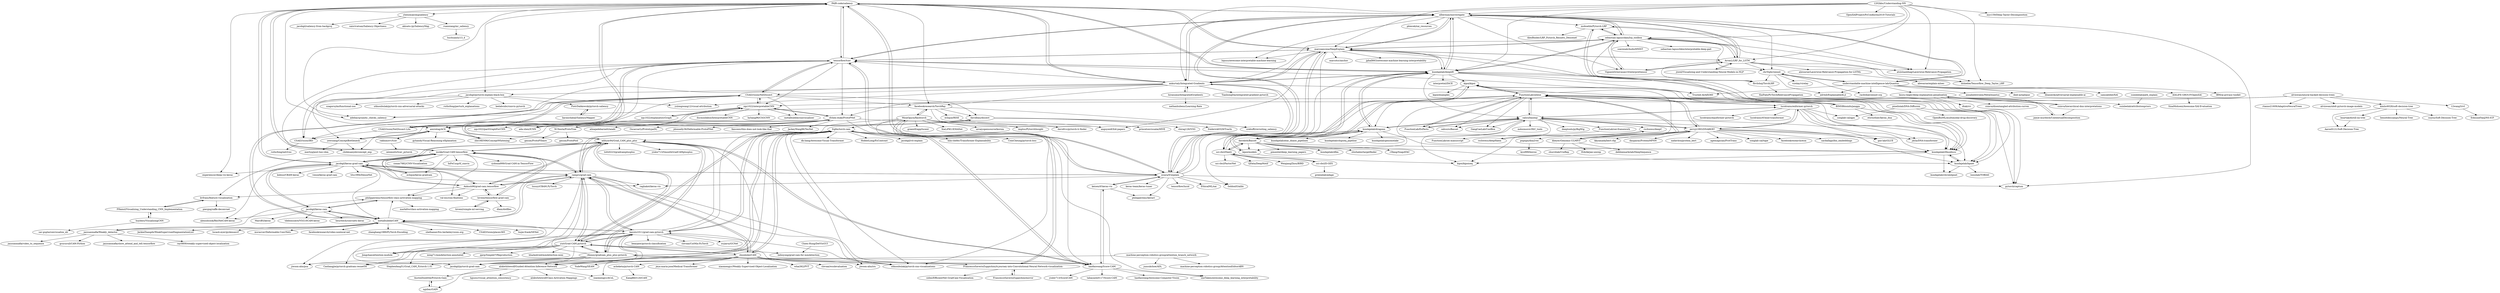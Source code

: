 digraph G {
"PAIR-code/saliency" -> "albermax/innvestigate"
"PAIR-code/saliency" -> "tensorflow/tcav"
"PAIR-code/saliency" -> "marcoancona/DeepExplain"
"PAIR-code/saliency" -> "experiencor/deep-viz-keras"
"PAIR-code/saliency" -> "adebayoj/sanity_checks_saliency"
"PAIR-code/saliency" -> "adityac94/Grad_CAM_plus_plus"
"PAIR-code/saliency" -> "ankurtaly/Integrated-Gradients"
"PAIR-code/saliency" -> "kundajelab/deeplift"
"PAIR-code/saliency" -> "insikk/Grad-CAM-tensorflow"
"PAIR-code/saliency" -> "jacobgil/keras-grad-cam"
"PAIR-code/saliency" -> "facebookresearch/TorchRay"
"PAIR-code/saliency" -> "jacobgil/pytorch-explain-black-box"
"PAIR-code/saliency" -> "amiratag/ACE"
"PAIR-code/saliency" -> "sicara/tf-explain"
"PAIR-code/saliency" -> "yhenon/pyimgsaliency"
"frgfm/torch-cam" -> "jacobgil/pytorch-grad-cam" ["e"=1]
"frgfm/torch-cam" -> "haofanwang/Score-CAM"
"frgfm/torch-cam" -> "yizt/Grad-CAM.pytorch"
"frgfm/torch-cam" -> "zhoubolei/CAM"
"frgfm/torch-cam" -> "utkuozbulak/pytorch-cnn-visualizations" ["e"=1]
"frgfm/torch-cam" -> "ramprs/grad-cam"
"frgfm/torch-cam" -> "kazuto1011/grad-cam-pytorch"
"frgfm/torch-cam" -> "1Konny/gradcam_plus_plus-pytorch"
"frgfm/torch-cam" -> "jiwoon-ahn/irn" ["e"=1]
"frgfm/torch-cam" -> "hila-chefer/Transformer-Explainability" ["e"=1]
"frgfm/torch-cam" -> "CoinCheung/pytorch-loss" ["e"=1]
"frgfm/torch-cam" -> "dk-liang/Awesome-Visual-Transformer" ["e"=1]
"frgfm/torch-cam" -> "adityac94/Grad_CAM_plus_plus"
"frgfm/torch-cam" -> "HobbitLong/PyContrast" ["e"=1]
"frgfm/torch-cam" -> "jacobgil/vit-explain" ["e"=1]
"12wang3/rrl" -> "EdmundYanJ/NS-ICF"
"cfchen-duke/ProtoPNet" -> "M-Nauta/ProtoTree"
"cfchen-duke/ProtoPNet" -> "jdonnelly36/Deformable-ProtoPNet"
"cfchen-duke/ProtoPNet" -> "zqs1022/interpretableCNN"
"cfchen-duke/ProtoPNet" -> "ada-shen/ICNN"
"cfchen-duke/ProtoPNet" -> "fanconic/this-does-not-look-like-that"
"cfchen-duke/ProtoPNet" -> "JackeyWang96/TesNet"
"cfchen-duke/ProtoPNet" -> "amiratag/ACE"
"cfchen-duke/ProtoPNet" -> "zhiCHEN96/ConceptWhitening"
"cfchen-duke/ProtoPNet" -> "anguyen8/XAI-papers" ["e"=1]
"cfchen-duke/ProtoPNet" -> "yewsiang/ConceptBottleneck"
"cfchen-duke/ProtoPNet" -> "alinajadebarnett/iaiabl"
"cfchen-duke/ProtoPNet" -> "OscarcarLi/PrototypeDL"
"cfchen-duke/ProtoPNet" -> "oneTaken/awesome_deep_learning_interpretability" ["e"=1]
"metalbubble/CAM" -> "jazzsaxmafia/Weakly_detector"
"metalbubble/CAM" -> "ramprs/grad-cam"
"metalbubble/CAM" -> "jacobgil/keras-cam"
"metalbubble/CAM" -> "CSAILVision/NetDissect"
"metalbubble/CAM" -> "JackieZhangdx/WeakSupervisedSegmentationList" ["e"=1]
"metalbubble/CAM" -> "kazuto1011/grad-cam-pytorch"
"metalbubble/CAM" -> "lucasb-eyer/pydensecrf" ["e"=1]
"metalbubble/CAM" -> "msracver/Deformable-ConvNets" ["e"=1]
"metalbubble/CAM" -> "facebookresearch/video-nonlocal-net" ["e"=1]
"metalbubble/CAM" -> "zhanghang1989/PyTorch-Encoding" ["e"=1]
"metalbubble/CAM" -> "shelhamer/fcn.berkeleyvision.org" ["e"=1]
"metalbubble/CAM" -> "CSAILVision/places365" ["e"=1]
"metalbubble/CAM" -> "philipperemy/tensorflow-class-activation-mapping"
"metalbubble/CAM" -> "hujie-frank/SENet" ["e"=1]
"metalbubble/CAM" -> "jiwoon-ahn/psa" ["e"=1]
"lucidrains/enformer-pytorch" -> "calico/basenji"
"lucidrains/enformer-pytorch" -> "lucidrains/tf-bind-transformer"
"lucidrains/enformer-pytorch" -> "kundajelab/bpnet"
"lucidrains/enformer-pytorch" -> "kundajelab/tfmodisco"
"lucidrains/enformer-pytorch" -> "jerryji1993/DNABERT"
"lucidrains/enformer-pytorch" -> "songlab-cal/gpn"
"lucidrains/enformer-pytorch" -> "FunctionLab/selene"
"lucidrains/enformer-pytorch" -> "gao-lab/GLUE" ["e"=1]
"lucidrains/enformer-pytorch" -> "jdcla/DNA-transformer"
"lucidrains/enformer-pytorch" -> "lucidrains/equiformer-pytorch" ["e"=1]
"ada-shen/ICNN" -> "zqs1022/interpretableCNN"
"jacobgil/pytorch-explain-black-box" -> "ruthcfong/perturb_explanations"
"jacobgil/pytorch-explain-black-box" -> "PiotrDabkowski/pytorch-saliency"
"jacobgil/pytorch-explain-black-box" -> "leelabcnbc/cnnvis-pytorch"
"jacobgil/pytorch-explain-black-box" -> "yulongwang12/visual-attribution"
"jacobgil/pytorch-explain-black-box" -> "szagoruyko/functional-zoo" ["e"=1]
"jacobgil/pytorch-explain-black-box" -> "utkuozbulak/pytorch-cnn-adversarial-attacks" ["e"=1]
"jacobgil/pytorch-explain-black-box" -> "CSAILVision/IBD"
"albermax/innvestigate" -> "sebastian-lapuschkin/lrp_toolbox"
"albermax/innvestigate" -> "marcoancona/DeepExplain"
"albermax/innvestigate" -> "sicara/tf-explain"
"albermax/innvestigate" -> "ArrasL/LRP_for_LSTM"
"albermax/innvestigate" -> "kundajelab/deeplift"
"albermax/innvestigate" -> "pytorch/captum" ["e"=1]
"albermax/innvestigate" -> "understandable-machine-intelligence-lab/Quantus"
"albermax/innvestigate" -> "PAIR-code/saliency"
"albermax/innvestigate" -> "VigneshSrinivasan10/interprettensor"
"albermax/innvestigate" -> "pbiecek/xai_resources" ["e"=1]
"albermax/innvestigate" -> "chr5tphr/zennit"
"albermax/innvestigate" -> "ankurtaly/Integrated-Gradients"
"albermax/innvestigate" -> "lopusz/awesome-interpretable-machine-learning" ["e"=1]
"albermax/innvestigate" -> "moboehle/Pytorch-LRP"
"albermax/innvestigate" -> "tensorflow/tcav"
"jerryji1993/DNABERT" -> "calico/basenji"
"jerryji1993/DNABERT" -> "lucidrains/enformer-pytorch"
"jerryji1993/DNABERT" -> "nadavbra/protein_bert" ["e"=1]
"jerryji1993/DNABERT" -> "FunctionLab/selene"
"jerryji1993/DNABERT" -> "jdcla/DNA-transformer"
"jerryji1993/DNABERT" -> "agemagician/ProtTrans" ["e"=1]
"jerryji1993/DNABERT" -> "songlab-cal/tape" ["e"=1]
"jerryji1993/DNABERT" -> "pnpnpn/dna2vec"
"jerryji1993/DNABERT" -> "kheyer/Genomic-ULMFiT"
"jerryji1993/DNABERT" -> "gao-lab/GLUE" ["e"=1]
"jerryji1993/DNABERT" -> "facebookresearch/esm" ["e"=1]
"jerryji1993/DNABERT" -> "sacdallago/bio_embeddings" ["e"=1]
"jerryji1993/DNABERT" -> "kundajelab/tfmodisco"
"jerryji1993/DNABERT" -> "kkyamada/bert-rbp"
"jerryji1993/DNABERT" -> "dauparas/ProteinMPNN" ["e"=1]
"ramprs/grad-cam" -> "jacobgil/keras-grad-cam"
"ramprs/grad-cam" -> "jacobgil/pytorch-grad-cam" ["e"=1]
"ramprs/grad-cam" -> "metalbubble/CAM"
"ramprs/grad-cam" -> "kazuto1011/grad-cam-pytorch"
"ramprs/grad-cam" -> "yizt/Grad-CAM.pytorch"
"ramprs/grad-cam" -> "adityac94/Grad_CAM_plus_plus"
"ramprs/grad-cam" -> "insikk/Grad-CAM-tensorflow"
"ramprs/grad-cam" -> "Ankush96/grad-cam.tensorflow"
"ramprs/grad-cam" -> "frgfm/torch-cam"
"ramprs/grad-cam" -> "utkuozbulak/pytorch-cnn-visualizations" ["e"=1]
"ramprs/grad-cam" -> "Jongchan/attention-module" ["e"=1]
"ramprs/grad-cam" -> "zhoubolei/CAM"
"ramprs/grad-cam" -> "luuuyi/CBAM.PyTorch" ["e"=1]
"ramprs/grad-cam" -> "haofanwang/Score-CAM"
"ramprs/grad-cam" -> "raghakot/keras-vis" ["e"=1]
"yizt/Grad-CAM.pytorch" -> "kazuto1011/grad-cam-pytorch"
"yizt/Grad-CAM.pytorch" -> "frgfm/torch-cam"
"yizt/Grad-CAM.pytorch" -> "jacobgil/pytorch-grad-cam" ["e"=1]
"yizt/Grad-CAM.pytorch" -> "ramprs/grad-cam"
"yizt/Grad-CAM.pytorch" -> "Stephenfang51/Grad_CAM_Pytorch-1.01"
"yizt/Grad-CAM.pytorch" -> "adityac94/Grad_CAM_plus_plus"
"yizt/Grad-CAM.pytorch" -> "Caoliangjie/pytorch-gradcam-resnet50"
"yizt/Grad-CAM.pytorch" -> "1Konny/gradcam_plus_plus-pytorch"
"yizt/Grad-CAM.pytorch" -> "zhoubolei/CAM"
"yizt/Grad-CAM.pytorch" -> "ming71/mmdetection-annotated" ["e"=1]
"yizt/Grad-CAM.pytorch" -> "pprp/SimpleCVReproduction" ["e"=1]
"yizt/Grad-CAM.pytorch" -> "hhaAndroid/mmdetection-mini" ["e"=1]
"yizt/Grad-CAM.pytorch" -> "haofanwang/Score-CAM"
"yizt/Grad-CAM.pytorch" -> "Jongchan/attention-module" ["e"=1]
"yizt/Grad-CAM.pytorch" -> "heboyong/grad-cam-for-mmdetection"
"huybery/VisualizingCNN" -> "FHainzl/Visualizing_Understanding_CNN_Implementation"
"huybery/VisualizingCNN" -> "sar-gupta/convisualize_nb"
"zhoubolei/CAM" -> "frgfm/torch-cam"
"zhoubolei/CAM" -> "YudeWang/SEAM" ["e"=1]
"zhoubolei/CAM" -> "ramprs/grad-cam"
"zhoubolei/CAM" -> "jacobgil/pytorch-grad-cam" ["e"=1]
"zhoubolei/CAM" -> "jiwoon-ahn/irn" ["e"=1]
"zhoubolei/CAM" -> "clovaai/wsolevaluation" ["e"=1]
"zhoubolei/CAM" -> "yizt/Grad-CAM.pytorch"
"zhoubolei/CAM" -> "jiwoon-ahn/psa" ["e"=1]
"zhoubolei/CAM" -> "kazuto1011/grad-cam-pytorch"
"zhoubolei/CAM" -> "xiaomengyc/ACoL" ["e"=1]
"zhoubolei/CAM" -> "acheketa/pytorch-CAM"
"zhoubolei/CAM" -> "jeya-maria-jose/Medical-Transformer" ["e"=1]
"zhoubolei/CAM" -> "xiaomengyc/Weakly-Supervised-Object-Localization" ["e"=1]
"zhoubolei/CAM" -> "whai362/PVT" ["e"=1]
"zhoubolei/CAM" -> "utkuozbulak/pytorch-cnn-visualizations" ["e"=1]
"csinva/hierarchical-dnn-interpretations" -> "laura-rieger/deep-explanation-penalization"
"csinva/hierarchical-dnn-interpretations" -> "jamie-murdoch/ContextualDecomposition"
"jamie-murdoch/ContextualDecomposition" -> "laura-rieger/deep-explanation-penalization"
"laura-rieger/deep-explanation-penalization" -> "csinva/hierarchical-dnn-interpretations"
"laura-rieger/deep-explanation-penalization" -> "jamie-murdoch/ContextualDecomposition"
"laura-rieger/deep-explanation-penalization" -> "dtak/rrr"
"laura-rieger/deep-explanation-penalization" -> "csinva/disentangled-attribution-curves"
"laura-rieger/deep-explanation-penalization" -> "suinleelab/attributionpriors"
"sicara/tf-explain" -> "albermax/innvestigate"
"sicara/tf-explain" -> "marcoancona/DeepExplain"
"sicara/tf-explain" -> "keisen/tf-keras-vis"
"sicara/tf-explain" -> "keras-team/keras-tuner" ["e"=1]
"sicara/tf-explain" -> "tensorflow/tcav"
"sicara/tf-explain" -> "SeldonIO/alibi" ["e"=1]
"sicara/tf-explain" -> "raghakot/keras-vis" ["e"=1]
"sicara/tf-explain" -> "jacobgil/keras-grad-cam"
"sicara/tf-explain" -> "philipperemy/keract" ["e"=1]
"sicara/tf-explain" -> "tensorflow/lucid" ["e"=1]
"sicara/tf-explain" -> "PAIR-code/saliency"
"sicara/tf-explain" -> "pytorch/captum" ["e"=1]
"sicara/tf-explain" -> "EthicalML/xai" ["e"=1]
"sicara/tf-explain" -> "kundajelab/deeplift"
"sicara/tf-explain" -> "ankurtaly/Integrated-Gradients"
"karanchahal/SaliencyMapper" -> "PiotrDabkowski/pytorch-saliency"
"jacobgil/keras-cam" -> "jacobgil/keras-grad-cam"
"jacobgil/keras-cam" -> "tdeboissiere/VGG16CAM-keras" ["e"=1]
"jacobgil/keras-cam" -> "philipperemy/tensorflow-class-activation-mapping"
"jacobgil/keras-cam" -> "metalbubble/CAM"
"jacobgil/keras-cam" -> "heuritech/convnets-keras" ["e"=1]
"jacobgil/keras-cam" -> "alexisbcook/ResNetCAM-keras" ["e"=1]
"jacobgil/keras-cam" -> "MarcBS/keras" ["e"=1]
"insikk/Grad-CAM-tensorflow" -> "Ankush96/grad-cam.tensorflow"
"insikk/Grad-CAM-tensorflow" -> "jacobgil/keras-grad-cam"
"insikk/Grad-CAM-tensorflow" -> "val-iisc/cnn-fixations"
"insikk/Grad-CAM-tensorflow" -> "hiveml/tensorflow-grad-cam"
"insikk/Grad-CAM-tensorflow" -> "adityac94/Grad_CAM_plus_plus"
"insikk/Grad-CAM-tensorflow" -> "philipperemy/tensorflow-class-activation-mapping"
"insikk/Grad-CAM-tensorflow" -> "cydonia999/Grad-CAM-in-TensorFlow"
"insikk/Grad-CAM-tensorflow" -> "ramprs/grad-cam"
"insikk/Grad-CAM-tensorflow" -> "eclique/keras-gradcam"
"insikk/Grad-CAM-tensorflow" -> "conan7882/CNN-Visualization" ["e"=1]
"insikk/Grad-CAM-tensorflow" -> "kvfrans/feature-visualization"
"insikk/Grad-CAM-tensorflow" -> "InFoCusp/tf_cnnvis" ["e"=1]
"insikk/Grad-CAM-tensorflow" -> "PAIR-code/saliency"
"rakhimovv/tcav" -> "mlomnitz/tcav_pytorch"
"philipperemy/tensorflow-class-activation-mapping" -> "markdtw/class-activation-mapping"
"philipperemy/tensorflow-class-activation-mapping" -> "jacobgil/keras-cam"
"facebookresearch/TorchRay" -> "srebuffi/revisiting_saliency" ["e"=1]
"facebookresearch/TorchRay" -> "anguyen8/XAI-papers" ["e"=1]
"facebookresearch/TorchRay" -> "eclique/RISE"
"facebookresearch/TorchRay" -> "MisaOgura/flashtorch"
"facebookresearch/TorchRay" -> "adebayoj/sanity_checks_saliency"
"facebookresearch/TorchRay" -> "davidbau/dissect"
"PiotrDabkowski/pytorch-saliency" -> "karanchahal/SaliencyMapper"
"jazzsaxmafia/Weakly_detector" -> "metalbubble/CAM"
"jazzsaxmafia/Weakly_detector" -> "philipperemy/tensorflow-class-activation-mapping"
"jazzsaxmafia/Weakly_detector" -> "ray0809/weakly-supervised-object-localization"
"jazzsaxmafia/Weakly_detector" -> "jazzsaxmafia/video_to_sequence" ["e"=1]
"jazzsaxmafia/Weakly_detector" -> "gcucurull/CAM-Python"
"jazzsaxmafia/Weakly_detector" -> "jazzsaxmafia/show_attend_and_tell.tensorflow" ["e"=1]
"acheketa/pytorch-CAM" -> "KangBK0120/CAM"
"Ankush96/grad-cam.tensorflow" -> "insikk/Grad-CAM-tensorflow"
"Ankush96/grad-cam.tensorflow" -> "jacobgil/keras-grad-cam"
"Ankush96/grad-cam.tensorflow" -> "hiveml/tensorflow-grad-cam"
"Ankush96/grad-cam.tensorflow" -> "adityac94/Grad_CAM_plus_plus"
"Ankush96/grad-cam.tensorflow" -> "ramprs/grad-cam"
"Ankush96/grad-cam.tensorflow" -> "val-iisc/cnn-fixations"
"Ankush96/grad-cam.tensorflow" -> "philipperemy/tensorflow-class-activation-mapping"
"Ankush96/grad-cam.tensorflow" -> "kvfrans/feature-visualization"
"kundajelab/deeplift" -> "marcoancona/DeepExplain"
"kundajelab/deeplift" -> "ankurtaly/Integrated-Gradients"
"kundajelab/deeplift" -> "kundajelab/dragonn"
"kundajelab/deeplift" -> "kundajelab/tfmodisco"
"kundajelab/deeplift" -> "davek44/Basset"
"kundajelab/deeplift" -> "albermax/innvestigate"
"kundajelab/deeplift" -> "calico/basenji"
"kundajelab/deeplift" -> "pytorch/captum" ["e"=1]
"kundajelab/deeplift" -> "Trusted-AI/AIX360" ["e"=1]
"kundajelab/deeplift" -> "tensorflow/tcav"
"kundajelab/deeplift" -> "sebastian-lapuschkin/lrp_toolbox"
"kundajelab/deeplift" -> "kundajelab/bpnet"
"kundajelab/deeplift" -> "PAIR-code/saliency"
"kundajelab/deeplift" -> "kipoi/kipoi"
"kundajelab/deeplift" -> "interpretml/DiCE" ["e"=1]
"marcoancona/DeepExplain" -> "kundajelab/deeplift"
"marcoancona/DeepExplain" -> "albermax/innvestigate"
"marcoancona/DeepExplain" -> "sebastian-lapuschkin/lrp_toolbox"
"marcoancona/DeepExplain" -> "ankurtaly/Integrated-Gradients"
"marcoancona/DeepExplain" -> "lopusz/awesome-interpretable-machine-learning" ["e"=1]
"marcoancona/DeepExplain" -> "sicara/tf-explain"
"marcoancona/DeepExplain" -> "pytorch/captum" ["e"=1]
"marcoancona/DeepExplain" -> "anguyen8/XAI-papers" ["e"=1]
"marcoancona/DeepExplain" -> "ArrasL/LRP_for_LSTM"
"marcoancona/DeepExplain" -> "PAIR-code/saliency"
"marcoancona/DeepExplain" -> "SeldonIO/alibi" ["e"=1]
"marcoancona/DeepExplain" -> "marcotcr/anchor" ["e"=1]
"marcoancona/DeepExplain" -> "tensorflow/tcav"
"marcoancona/DeepExplain" -> "kundajelab/tfmodisco"
"marcoancona/DeepExplain" -> "jphall663/awesome-machine-learning-interpretability" ["e"=1]
"MisaOgura/flashtorch" -> "facebookresearch/TorchRay"
"MisaOgura/flashtorch" -> "greentfrapp/lucent" ["e"=1]
"MisaOgura/flashtorch" -> "FrancescoSaverioZuppichini/A-journey-into-Convolutional-Neural-Network-visualization-"
"MisaOgura/flashtorch" -> "utkuozbulak/pytorch-cnn-visualizations" ["e"=1]
"MisaOgura/flashtorch" -> "XiaLiPKU/EMANet" ["e"=1]
"MisaOgura/flashtorch" -> "frgfm/torch-cam"
"MisaOgura/flashtorch" -> "arraiyopensource/kornia" ["e"=1]
"MisaOgura/flashtorch" -> "haofanwang/Score-CAM"
"MisaOgura/flashtorch" -> "kazuto1011/grad-cam-pytorch"
"MisaOgura/flashtorch" -> "implus/PytorchInsight" ["e"=1]
"MisaOgura/flashtorch" -> "davidtvs/pytorch-lr-finder" ["e"=1]
"1202kbs/Understanding-NN" -> "marcoancona/DeepExplain"
"1202kbs/Understanding-NN" -> "myc159/Deep-Taylor-Decomposition"
"1202kbs/Understanding-NN" -> "sebastian-lapuschkin/lrp_toolbox"
"1202kbs/Understanding-NN" -> "albermax/innvestigate"
"1202kbs/Understanding-NN" -> "atulshanbhag/Layerwise-Relevance-Propagation"
"1202kbs/Understanding-NN" -> "OpenXAIProject/PyConKorea2019-Tutorials"
"1202kbs/Understanding-NN" -> "dshieble/Tensorflow_Deep_Taylor_LRP"
"1202kbs/Understanding-NN" -> "kundajelab/deeplift"
"1202kbs/Understanding-NN" -> "ArrasL/LRP_for_LSTM"
"1202kbs/Understanding-NN" -> "ankurtaly/Integrated-Gradients"
"1Konny/gradcam_plus_plus-pytorch" -> "adityac94/Grad_CAM_plus_plus"
"1Konny/gradcam_plus_plus-pytorch" -> "frgfm/torch-cam"
"1Konny/gradcam_plus_plus-pytorch" -> "yizt/Grad-CAM.pytorch"
"1Konny/gradcam_plus_plus-pytorch" -> "kazuto1011/grad-cam-pytorch"
"1Konny/gradcam_plus_plus-pytorch" -> "haofanwang/Score-CAM"
"1Konny/gradcam_plus_plus-pytorch" -> "Stephenfang51/Grad_CAM_Pytorch-1.01"
"1Konny/gradcam_plus_plus-pytorch" -> "ramprs/grad-cam"
"1Konny/gradcam_plus_plus-pytorch" -> "alokwhitewolf/Guided-Attention-Inference-Network"
"1Konny/gradcam_plus_plus-pytorch" -> "Caoliangjie/pytorch-gradcam-resnet50"
"1Konny/gradcam_plus_plus-pytorch" -> "FrancescoSaverioZuppichini/A-journey-into-Convolutional-Neural-Network-visualization-"
"1Konny/gradcam_plus_plus-pytorch" -> "jacobgil/pytorch-grad-cam" ["e"=1]
"FrancescoSaverioZuppichini/A-journey-into-Convolutional-Neural-Network-visualization-" -> "sidml/EfficientNet-GradCam-Visualization"
"FrancescoSaverioZuppichini/A-journey-into-Convolutional-Neural-Network-visualization-" -> "FrancescoSaverioZuppichini/mirror"
"FrancescoSaverioZuppichini/A-journey-into-Convolutional-Neural-Network-visualization-" -> "MisaOgura/flashtorch"
"atulshanbhag/Layerwise-Relevance-Propagation" -> "dshieble/Tensorflow_Deep_Taylor_LRP"
"kazuto1011/grad-cam-pytorch" -> "ramprs/grad-cam"
"kazuto1011/grad-cam-pytorch" -> "yizt/Grad-CAM.pytorch"
"kazuto1011/grad-cam-pytorch" -> "jacobgil/pytorch-grad-cam" ["e"=1]
"kazuto1011/grad-cam-pytorch" -> "utkuozbulak/pytorch-cnn-visualizations" ["e"=1]
"kazuto1011/grad-cam-pytorch" -> "metalbubble/CAM"
"kazuto1011/grad-cam-pytorch" -> "alokwhitewolf/Guided-Attention-Inference-Network"
"kazuto1011/grad-cam-pytorch" -> "frgfm/torch-cam"
"kazuto1011/grad-cam-pytorch" -> "Caoliangjie/pytorch-gradcam-resnet50"
"kazuto1011/grad-cam-pytorch" -> "1Konny/gradcam_plus_plus-pytorch"
"kazuto1011/grad-cam-pytorch" -> "bearpaw/pytorch-classification" ["e"=1]
"kazuto1011/grad-cam-pytorch" -> "clovaai/CutMix-PyTorch" ["e"=1]
"kazuto1011/grad-cam-pytorch" -> "jiwoon-ahn/psa" ["e"=1]
"kazuto1011/grad-cam-pytorch" -> "xvjiarui/GCNet" ["e"=1]
"kazuto1011/grad-cam-pytorch" -> "adityac94/Grad_CAM_plus_plus"
"kazuto1011/grad-cam-pytorch" -> "Jongchan/attention-module" ["e"=1]
"ankurtaly/Integrated-Gradients" -> "TianhongDai/integrated-gradient-pytorch" ["e"=1]
"ankurtaly/Integrated-Gradients" -> "kundajelab/deeplift"
"ankurtaly/Integrated-Gradients" -> "marcoancona/DeepExplain"
"ankurtaly/Integrated-Gradients" -> "hiranumn/IntegratedGradients"
"ankurtaly/Integrated-Gradients" -> "PAIR-code/saliency"
"ankurtaly/Integrated-Gradients" -> "pytorch/captum" ["e"=1]
"ankurtaly/Integrated-Gradients" -> "albermax/innvestigate"
"ankurtaly/Integrated-Gradients" -> "tensorflow/tcav"
"ankurtaly/Integrated-Gradients" -> "adebayoj/sanity_checks_saliency"
"ankurtaly/Integrated-Gradients" -> "jacobgil/pytorch-explain-black-box"
"ankurtaly/Integrated-Gradients" -> "yulongwang12/visual-attribution"
"ankurtaly/Integrated-Gradients" -> "sicara/tf-explain"
"ankurtaly/Integrated-Gradients" -> "sebastian-lapuschkin/lrp_toolbox"
"ankurtaly/Integrated-Gradients" -> "CSAILVision/NetDissect"
"ankurtaly/Integrated-Gradients" -> "facebookresearch/TorchRay"
"alvinwan/neural-backed-decision-trees" -> "rtanno21609/AdaptiveNeuralTrees"
"alvinwan/neural-backed-decision-trees" -> "kimhc6028/soft-decision-tree"
"alvinwan/neural-backed-decision-trees" -> "alvinwan/nbdt-pytorch-image-models"
"alvinwan/neural-backed-decision-trees" -> "12wang3/rrl"
"alvinwan/neural-backed-decision-trees" -> "cfchen-duke/ProtoPNet"
"alvinwan/neural-backed-decision-trees" -> "zqs1022/interpretableCNN"
"davidbau/dissect" -> "frederick0329/TracIn" ["e"=1]
"davidbau/dissect" -> "srebuffi/revisiting_saliency" ["e"=1]
"davidbau/dissect" -> "CSAILVision/NetDissect-Lite"
"davidbau/dissect" -> "chirag126/VOG" ["e"=1]
"davidbau/dissect" -> "amiratag/ACE"
"adityac94/Grad_CAM_plus_plus" -> "insikk/Grad-CAM-tensorflow"
"adityac94/Grad_CAM_plus_plus" -> "totti0223/gradcamplusplus"
"adityac94/Grad_CAM_plus_plus" -> "1Konny/gradcam_plus_plus-pytorch"
"adityac94/Grad_CAM_plus_plus" -> "haofanwang/Score-CAM"
"adityac94/Grad_CAM_plus_plus" -> "Ankush96/grad-cam.tensorflow"
"adityac94/Grad_CAM_plus_plus" -> "ramprs/grad-cam"
"adityac94/Grad_CAM_plus_plus" -> "jacobgil/keras-grad-cam"
"adityac94/Grad_CAM_plus_plus" -> "yiskw713/SmoothGradCAMplusplus"
"adityac94/Grad_CAM_plus_plus" -> "PAIR-code/saliency"
"adityac94/Grad_CAM_plus_plus" -> "alokwhitewolf/Guided-Attention-Inference-Network"
"adityac94/Grad_CAM_plus_plus" -> "yizt/Grad-CAM.pytorch"
"alokwhitewolf/Guided-Attention-Inference-Network" -> "AustinDoolittle/Pytorch-Gain"
"alokwhitewolf/Guided-Attention-Inference-Network" -> "ngxbac/GAIN"
"alokwhitewolf/Guided-Attention-Inference-Network" -> "hguosc/visual_attention_consistency" ["e"=1]
"alokwhitewolf/Guided-Attention-Inference-Network" -> "xiaomengyc/ACoL" ["e"=1]
"alokwhitewolf/Guided-Attention-Inference-Network" -> "alokwhitewolf/Class-Activation-Mappings"
"jacobgil/keras-grad-cam" -> "jacobgil/keras-cam"
"jacobgil/keras-grad-cam" -> "insikk/Grad-CAM-tensorflow"
"jacobgil/keras-grad-cam" -> "ramprs/grad-cam"
"jacobgil/keras-grad-cam" -> "Ankush96/grad-cam.tensorflow"
"jacobgil/keras-grad-cam" -> "eclique/keras-gradcam"
"jacobgil/keras-grad-cam" -> "raghakot/keras-vis" ["e"=1]
"jacobgil/keras-grad-cam" -> "adityac94/Grad_CAM_plus_plus"
"jacobgil/keras-grad-cam" -> "kobiso/CBAM-keras" ["e"=1]
"jacobgil/keras-grad-cam" -> "vense/keras-grad-cam"
"jacobgil/keras-grad-cam" -> "metalbubble/CAM"
"jacobgil/keras-grad-cam" -> "experiencor/deep-viz-keras"
"jacobgil/keras-grad-cam" -> "sicara/tf-explain"
"jacobgil/keras-grad-cam" -> "titu1994/DenseNet" ["e"=1]
"jacobgil/keras-grad-cam" -> "PAIR-code/saliency"
"jacobgil/keras-grad-cam" -> "alexisbcook/ResNetCAM-keras" ["e"=1]
"hiveml/tensorflow-grad-cam" -> "hiveml/simple-ml-serving"
"hiveml/tensorflow-grad-cam" -> "insikk/Grad-CAM-tensorflow"
"hiveml/tensorflow-grad-cam" -> "Ankush96/grad-cam.tensorflow"
"hiveml/tensorflow-grad-cam" -> "dlam/dotfiles"
"FrancescoSaverioZuppichini/mirror" -> "FrancescoSaverioZuppichini/A-journey-into-Convolutional-Neural-Network-visualization-"
"calico/basenji" -> "davek44/Basset"
"calico/basenji" -> "FunctionLab/selene"
"calico/basenji" -> "FunctionLab/ExPecto"
"calico/basenji" -> "FunctionLab/sei-framework"
"calico/basenji" -> "rschwess/deepC"
"calico/basenji" -> "kundajelab/dragonn"
"calico/basenji" -> "lucidrains/enformer-pytorch"
"calico/basenji" -> "kipoi/kipoiseq"
"calico/basenji" -> "calico/scBasset"
"calico/basenji" -> "kundajelab/bpnet"
"calico/basenji" -> "kundajelab/tfmodisco"
"calico/basenji" -> "deeptools/pyBigWig" ["e"=1]
"calico/basenji" -> "jerryji1993/DNABERT"
"calico/basenji" -> "GangCaoLab/CoolBox" ["e"=1]
"calico/basenji" -> "mdozmorov/HiC_tools" ["e"=1]
"kipoi/kipoi" -> "kipoi/models"
"kipoi/kipoi" -> "FunctionLab/selene"
"kipoi/kipoi" -> "kundajelab/tfmodisco"
"kipoi/kipoi" -> "kipoi/kipoiseq"
"kipoi/kipoi" -> "kipoi/examples"
"kundajelab/tfmodisco" -> "kundajelab/bpnet"
"kundajelab/tfmodisco" -> "kipoi/kipoiseq"
"kundajelab/tfmodisco" -> "kundajelab/chrombpnet"
"zqs1022/interpretableCNN" -> "ada-shen/ICNN"
"zqs1022/interpretableCNN" -> "zqs1022/explanatoryGraph"
"zqs1022/interpretableCNN" -> "ducminhkhoi/InterpretableCNN"
"zqs1022/interpretableCNN" -> "cfchen-duke/ProtoPNet"
"zqs1022/interpretableCNN" -> "CSAILVision/NetDissect"
"zqs1022/interpretableCNN" -> "metalbubble/cnnvisualizer"
"zqs1022/interpretableCNN" -> "hyliang96/CSGCNN"
"ArrasL/LRP_for_LSTM" -> "sebastian-lapuschkin/lrp_toolbox"
"ArrasL/LRP_for_LSTM" -> "alewarne/Layerwise-Relevance-Propagation-for-LSTMs"
"ArrasL/LRP_for_LSTM" -> "VigneshSrinivasan10/interprettensor"
"ArrasL/LRP_for_LSTM" -> "jiweil/Visualizing-and-Understanding-Neural-Models-in-NLP"
"ArrasL/LRP_for_LSTM" -> "albermax/innvestigate"
"ArrasL/LRP_for_LSTM" -> "moboehle/Pytorch-LRP"
"ArrasL/LRP_for_LSTM" -> "fhvilshoj/TorchLRP"
"ArrasL/LRP_for_LSTM" -> "dshieble/Tensorflow_Deep_Taylor_LRP"
"ArrasL/LRP_for_LSTM" -> "marcoancona/DeepExplain"
"ArrasL/LRP_for_LSTM" -> "chr5tphr/zennit"
"ArrasL/LRP_for_LSTM" -> "atulshanbhag/Layerwise-Relevance-Propagation"
"alewarne/Layerwise-Relevance-Propagation-for-LSTMs" -> "alewarne/explain-mlsec"
"sebastian-lapuschkin/lrp_toolbox" -> "VigneshSrinivasan10/interprettensor"
"sebastian-lapuschkin/lrp_toolbox" -> "ArrasL/LRP_for_LSTM"
"sebastian-lapuschkin/lrp_toolbox" -> "albermax/innvestigate"
"sebastian-lapuschkin/lrp_toolbox" -> "moboehle/Pytorch-LRP"
"sebastian-lapuschkin/lrp_toolbox" -> "dshieble/Tensorflow_Deep_Taylor_LRP"
"sebastian-lapuschkin/lrp_toolbox" -> "marcoancona/DeepExplain"
"sebastian-lapuschkin/lrp_toolbox" -> "fhvilshoj/TorchLRP"
"sebastian-lapuschkin/lrp_toolbox" -> "atulshanbhag/Layerwise-Relevance-Propagation"
"sebastian-lapuschkin/lrp_toolbox" -> "chr5tphr/zennit"
"sebastian-lapuschkin/lrp_toolbox" -> "kundajelab/deeplift"
"sebastian-lapuschkin/lrp_toolbox" -> "soerenab/AudioMNIST" ["e"=1]
"sebastian-lapuschkin/lrp_toolbox" -> "sebastian-lapuschkin/interpretable-deep-gait"
"haofanwang/Score-CAM" -> "frgfm/torch-cam"
"haofanwang/Score-CAM" -> "yiskw713/ScoreCAM"
"haofanwang/Score-CAM" -> "adityac94/Grad_CAM_plus_plus"
"haofanwang/Score-CAM" -> "tabayashi0117/Score-CAM"
"haofanwang/Score-CAM" -> "keisen/tf-keras-vis"
"haofanwang/Score-CAM" -> "haofanwang/Awesome-Computer-Vision"
"haofanwang/Score-CAM" -> "oneTaken/awesome_deep_learning_interpretability" ["e"=1]
"CSAILVision/NetDissect" -> "CSAILVision/NetDissect-Lite"
"CSAILVision/NetDissect" -> "zqs1022/interpretableCNN"
"CSAILVision/NetDissect" -> "CSAILVision/IBD"
"CSAILVision/NetDissect" -> "metalbubble/cnnvisualizer"
"CSAILVision/NetDissect" -> "metalbubble/CAM"
"CSAILVision/NetDissect" -> "tensorflow/tcav"
"CSAILVision/NetDissect" -> "davidbau/dissect"
"CSAILVision/NetDissect" -> "facebookresearch/TorchRay"
"CSAILVision/NetDissect" -> "amiratag/ACE"
"chr5tphr/zennit" -> "rachtibat/zennit-crp"
"chr5tphr/zennit" -> "virelay/virelay"
"chr5tphr/zennit" -> "adrhill/ExplainableAI.jl"
"chr5tphr/zennit" -> "understandable-machine-intelligence-lab/Quantus"
"chr5tphr/zennit" -> "fhvilshoj/TorchLRP"
"fhvilshoj/TorchLRP" -> "moboehle/Pytorch-LRP"
"fhvilshoj/TorchLRP" -> "KaiFabi/PyTorchRelevancePropagation"
"moboehle/Pytorch-LRP" -> "fhvilshoj/TorchLRP"
"moboehle/Pytorch-LRP" -> "sebastian-lapuschkin/lrp_toolbox"
"moboehle/Pytorch-LRP" -> "AlexBinder/LRP_Pytorch_Resnets_Densenet"
"moboehle/Pytorch-LRP" -> "atulshanbhag/Layerwise-Relevance-Propagation"
"suinleelab/path_explain" -> "suinleelab/attributionpriors"
"pinellolab/DNA-Diffusion" -> "kundajelab/bpnet"
"pinellolab/DNA-Diffusion" -> "songlab-cal/gpn"
"pinellolab/DNA-Diffusion" -> "OpenBioML/multimodal-drug-discovery"
"FunctionLab/selene" -> "calico/basenji"
"FunctionLab/selene" -> "kipoi/kipoi"
"FunctionLab/selene" -> "FunctionLab/ExPecto"
"FunctionLab/selene" -> "BIMSBbioinfo/janggu"
"FunctionLab/selene" -> "davek44/Basset"
"FunctionLab/selene" -> "kundajelab/tfmodisco"
"FunctionLab/selene" -> "kipoi/models"
"FunctionLab/selene" -> "kundajelab/bpnet"
"FunctionLab/selene" -> "kundajelab/dragonn"
"FunctionLab/selene" -> "uci-cbcl/DanQ"
"FunctionLab/selene" -> "GangCaoLab/CoolBox" ["e"=1]
"FunctionLab/selene" -> "jerryji1993/DNABERT"
"FunctionLab/selene" -> "kheyer/Genomic-ULMFiT"
"FunctionLab/selene" -> "calico/scBasset"
"FunctionLab/selene" -> "lucidrains/enformer-pytorch"
"tensorflow/tcav" -> "amiratag/ACE"
"tensorflow/tcav" -> "adebayoj/sanity_checks_saliency"
"tensorflow/tcav" -> "yewsiang/ConceptBottleneck"
"tensorflow/tcav" -> "kundajelab/deeplift"
"tensorflow/tcav" -> "PAIR-code/saliency"
"tensorflow/tcav" -> "CSAILVision/NetDissect"
"tensorflow/tcav" -> "Trusted-AI/AIX360" ["e"=1]
"tensorflow/tcav" -> "sicara/tf-explain"
"tensorflow/tcav" -> "CSAILVision/IBD"
"tensorflow/tcav" -> "zhiCHEN96/ConceptWhitening"
"tensorflow/tcav" -> "zqs1022/interpretableCNN"
"tensorflow/tcav" -> "marcoancona/DeepExplain"
"tensorflow/tcav" -> "chihkuanyeh/concept_exp"
"tensorflow/tcav" -> "cfchen-duke/ProtoPNet"
"tensorflow/tcav" -> "albermax/innvestigate"
"keisen/tf-keras-vis" -> "sicara/tf-explain"
"keisen/tf-keras-vis" -> "haofanwang/Score-CAM"
"keisen/tf-keras-vis" -> "philipperemy/keract" ["e"=1]
"pnpnpn/dna2vec" -> "kyu999/biovec" ["e"=1]
"zhiCHEN96/ConceptWhitening" -> "amiratag/ACE"
"machine-perception-robotics-group/attention_branch_network" -> "machine-perception-robotics-group/AttentionEditorABN"
"machine-perception-robotics-group/attention_branch_network" -> "alokwhitewolf/Guided-Attention-Inference-Network"
"machine-perception-robotics-group/attention_branch_network" -> "junsukchoe/ADL" ["e"=1]
"jiweil/Visualizing-and-Understanding-Neural-Models-in-NLP" -> "ArrasL/LRP_for_LSTM"
"understandable-machine-intelligence-lab/Quantus" -> "chr5tphr/zennit"
"understandable-machine-intelligence-lab/Quantus" -> "albermax/innvestigate"
"understandable-machine-intelligence-lab/Quantus" -> "AI4LIFE-GROUP/OpenXAI"
"understandable-machine-intelligence-lab/Quantus" -> "IBM/ai-privacy-toolkit"
"understandable-machine-intelligence-lab/Quantus" -> "adrhill/ExplainableAI.jl"
"understandable-machine-intelligence-lab/Quantus" -> "Trusted-AI/AIX360" ["e"=1]
"understandable-machine-intelligence-lab/Quantus" -> "annahedstroem/MetaQuantus"
"understandable-machine-intelligence-lab/Quantus" -> "deel-ai/xplique" ["e"=1]
"understandable-machine-intelligence-lab/Quantus" -> "rachtibat/zennit-crp"
"understandable-machine-intelligence-lab/Quantus" -> "laura-rieger/deep-explanation-penalization"
"understandable-machine-intelligence-lab/Quantus" -> "hbaniecki/adversarial-explainable-ai" ["e"=1]
"understandable-machine-intelligence-lab/Quantus" -> "samzabdiel/XAI" ["e"=1]
"uci-cbcl/DanQ" -> "davek44/Basset"
"uci-cbcl/DanQ" -> "uci-cbcl/FactorNet"
"uci-cbcl/DanQ" -> "QData/DeepMotif"
"uci-cbcl/DanQ" -> "kundajelab/dragonn"
"uci-cbcl/DanQ" -> "uci-cbcl/D-GEX"
"uci-cbcl/DanQ" -> "WeiqiangZhou/BIRD"
"kundajelab/dragonn" -> "davek44/Basset"
"kundajelab/dragonn" -> "calico/basenji"
"kundajelab/dragonn" -> "kundajelab/atac_dnase_pipelines" ["e"=1]
"kundajelab/dragonn" -> "uci-cbcl/DanQ"
"kundajelab/dragonn" -> "kundajelab/chipseq_pipeline" ["e"=1]
"kundajelab/dragonn" -> "kundajelab/deeplift"
"kundajelab/dragonn" -> "kundajelab/genomelake"
"kundajelab/dragonn" -> "kundajelab/tfmodisco"
"uci-cbcl/D-GEX" -> "greenelab/adage"
"uci-cbcl/D-GEX" -> "uci-cbcl/DanQ"
"FHainzl/Visualizing_Understanding_CNN_Implementation" -> "kvfrans/feature-visualization"
"FHainzl/Visualizing_Understanding_CNN_Implementation" -> "huybery/VisualizingCNN"
"kimhc6028/soft-decision-tree" -> "xuyxu/Soft-Decision-Tree"
"kimhc6028/soft-decision-tree" -> "AaronX121/Soft-Decision-Tree"
"kimhc6028/soft-decision-tree" -> "lmartak/distill-nn-tree"
"kimhc6028/soft-decision-tree" -> "benoitdescamps/Neural-Tree"
"lmartak/distill-nn-tree" -> "AaronX121/Soft-Decision-Tree"
"davek44/Basset" -> "calico/basenji"
"davek44/Basset" -> "uci-cbcl/DanQ"
"davek44/Basset" -> "kundajelab/dragonn"
"davek44/Basset" -> "kipoi/models"
"davek44/Basset" -> "kundajelab/tfmodisco"
"davek44/Basset" -> "FunctionLab/selene"
"davek44/Basset" -> "r3fang/SnapATAC" ["e"=1]
"davek44/Basset" -> "pimentel/deep_learning_papers" ["e"=1]
"davek44/Basset" -> "kundajelab/dfim"
"davek44/Basset" -> "shwhalen/targetfinder"
"davek44/Basset" -> "kundajelab/bpnet"
"davek44/Basset" -> "kundajelab/deeplift"
"kipoi/models" -> "kipoi/kipoi"
"kipoi/models" -> "kipoi/kipoiseq"
"zqs1022/explanatoryGraph" -> "zqs1022/partGraphForCNN"
"zqs1022/explanatoryGraph" -> "zqs1022/interpretableCNN"
"CSAILVision/IBD" -> "ruthcfong/net2vec"
"AI4LIFE-GROUP/OpenXAI" -> "SinaMohseni/Awesome-XAI-Evaluation"
"eclique/RISE" -> "princetonvisualai/HIVE"
"FunctionLab/ExPecto" -> "calico/basenji"
"FunctionLab/ExPecto" -> "FunctionLab/selene"
"hiveml/simple-ml-serving" -> "hiveml/tensorflow-grad-cam"
"kheyer/Genomic-ULMFiT" -> "churchlab/UniRep" ["e"=1]
"kheyer/Genomic-ULMFiT" -> "FunctionLab/selene"
"kheyer/Genomic-ULMFiT" -> "ElArkk/jax-unirep" ["e"=1]
"kheyer/Genomic-ULMFiT" -> "jerryji1993/DNABERT"
"kheyer/Genomic-ULMFiT" -> "debbiemarkslab/DeepSequence" ["e"=1]
"yhenon/pyimgsaliency" -> "saisrivatsan/Saliency-Objectness"
"yhenon/pyimgsaliency" -> "akisato-/pySaliencyMap"
"yhenon/pyimgsaliency" -> "ruanxiang/mr_saliency"
"yhenon/pyimgsaliency" -> "jacobgil/saliency-from-backproj"
"VigneshSrinivasan10/interprettensor" -> "sebastian-lapuschkin/lrp_toolbox"
"VigneshSrinivasan10/interprettensor" -> "ArrasL/LRP_for_LSTM"
"AustinDoolittle/Pytorch-Gain" -> "ngxbac/GAIN"
"ngxbac/GAIN" -> "AustinDoolittle/Pytorch-Gain"
"hiranumn/IntegratedGradients" -> "ankurtaly/Integrated-Gradients"
"hiranumn/IntegratedGradients" -> "nathanhubens/Learning-Rate"
"CSAILVision/NetDissect-Lite" -> "CSAILVision/NetDissect"
"CSAILVision/NetDissect-Lite" -> "davidbau/dissect"
"CSAILVision/NetDissect-Lite" -> "CSAILVision/IBD"
"kundajelab/bpnet" -> "kundajelab/tfmodisco"
"kundajelab/bpnet" -> "kundajelab/chrombpnet"
"kundajelab/bpnet" -> "loosolab/TOBIAS" ["e"=1]
"yewsiang/ConceptBottleneck" -> "chihkuanyeh/concept_exp"
"yewsiang/ConceptBottleneck" -> "amiratag/ACE"
"yewsiang/ConceptBottleneck" -> "mertyg/post-hoc-cbm"
"amiratag/ACE" -> "chihkuanyeh/concept_exp"
"amiratag/ACE" -> "tensorflow/tcav"
"amiratag/ACE" -> "gyhandy/Visual-Reasoning-eXplanation"
"amiratag/ACE" -> "yewsiang/ConceptBottleneck"
"amiratag/ACE" -> "zhiCHEN96/ConceptWhitening"
"amiratag/ACE" -> "rakhimovv/tcav"
"kvfrans/feature-visualization" -> "FHainzl/Visualizing_Understanding_CNN_Implementation"
"kvfrans/feature-visualization" -> "piergiaj/caffe-deconvnet" ["e"=1]
"BIMSBbioinfo/janggu" -> "FunctionLab/selene"
"BIMSBbioinfo/janggu" -> "kipoi/kipoi"
"BIMSBbioinfo/janggu" -> "kundajelab/tfmodisco"
"BIMSBbioinfo/janggu" -> "etirouthier/keras_dna"
"Chien-Hung/DetVisGUI" -> "heboyong/grad-cam-for-mmdetection"
"ruanxiang/mr_saliency" -> "huchuanlu/13_4"
"rschwess/deepHaem" -> "rschwess/deepC"
"M-Nauta/ProtoTree" -> "cfchen-duke/ProtoPNet"
"M-Nauta/ProtoTree" -> "gmum/ProtoPShare"
"M-Nauta/ProtoTree" -> "gmum/ProtoPool"
"rschwess/deepC" -> "rschwess/deepHaem"
"FunctionLab/sei-framework" -> "FunctionLab/sei-manuscript"
"PAIR-code/saliency" ["l"="28.759,34.961"]
"albermax/innvestigate" ["l"="28.838,34.952"]
"tensorflow/tcav" ["l"="28.775,34.992"]
"marcoancona/DeepExplain" ["l"="28.83,34.974"]
"experiencor/deep-viz-keras" ["l"="28.722,34.944"]
"adebayoj/sanity_checks_saliency" ["l"="28.765,34.945"]
"adityac94/Grad_CAM_plus_plus" ["l"="28.668,34.899"]
"ankurtaly/Integrated-Gradients" ["l"="28.806,34.967"]
"kundajelab/deeplift" ["l"="28.854,34.998"]
"insikk/Grad-CAM-tensorflow" ["l"="28.662,34.93"]
"jacobgil/keras-grad-cam" ["l"="28.691,34.933"]
"facebookresearch/TorchRay" ["l"="28.745,34.926"]
"jacobgil/pytorch-explain-black-box" ["l"="28.787,34.927"]
"amiratag/ACE" ["l"="28.747,35.014"]
"sicara/tf-explain" ["l"="28.786,34.95"]
"yhenon/pyimgsaliency" ["l"="28.782,35.065"]
"frgfm/torch-cam" ["l"="28.667,34.852"]
"jacobgil/pytorch-grad-cam" ["l"="34.353,35.723"]
"haofanwang/Score-CAM" ["l"="28.69,34.865"]
"yizt/Grad-CAM.pytorch" ["l"="28.634,34.854"]
"zhoubolei/CAM" ["l"="28.64,34.832"]
"utkuozbulak/pytorch-cnn-visualizations" ["l"="34.241,35.609"]
"ramprs/grad-cam" ["l"="28.652,34.889"]
"kazuto1011/grad-cam-pytorch" ["l"="28.631,34.876"]
"1Konny/gradcam_plus_plus-pytorch" ["l"="28.65,34.863"]
"jiwoon-ahn/irn" ["l"="30.778,37.564"]
"hila-chefer/Transformer-Explainability" ["l"="34.612,35.95"]
"CoinCheung/pytorch-loss" ["l"="33.748,36.589"]
"dk-liang/Awesome-Visual-Transformer" ["l"="34.543,35.858"]
"HobbitLong/PyContrast" ["l"="34.518,36.064"]
"jacobgil/vit-explain" ["l"="34.613,35.978"]
"12wang3/rrl" ["l"="28.66,35.15"]
"EdmundYanJ/NS-ICF" ["l"="28.664,35.17"]
"cfchen-duke/ProtoPNet" ["l"="28.718,35.064"]
"M-Nauta/ProtoTree" ["l"="28.723,35.099"]
"jdonnelly36/Deformable-ProtoPNet" ["l"="28.737,35.083"]
"zqs1022/interpretableCNN" ["l"="28.692,35.043"]
"ada-shen/ICNN" ["l"="28.692,35.063"]
"fanconic/this-does-not-look-like-that" ["l"="28.722,35.082"]
"JackeyWang96/TesNet" ["l"="28.709,35.082"]
"zhiCHEN96/ConceptWhitening" ["l"="28.739,35.031"]
"anguyen8/XAI-papers" ["l"="25.833,34.014"]
"yewsiang/ConceptBottleneck" ["l"="28.754,35.035"]
"alinajadebarnett/iaiabl" ["l"="28.694,35.08"]
"OscarcarLi/PrototypeDL" ["l"="28.698,35.098"]
"oneTaken/awesome_deep_learning_interpretability" ["l"="25.833,33.995"]
"metalbubble/CAM" ["l"="28.638,34.94"]
"jazzsaxmafia/Weakly_detector" ["l"="28.576,34.949"]
"jacobgil/keras-cam" ["l"="28.647,34.963"]
"CSAILVision/NetDissect" ["l"="28.711,34.987"]
"JackieZhangdx/WeakSupervisedSegmentationList" ["l"="30.789,37.537"]
"lucasb-eyer/pydensecrf" ["l"="31.6,36.937"]
"msracver/Deformable-ConvNets" ["l"="34.396,35.26"]
"facebookresearch/video-nonlocal-net" ["l"="32.537,34.905"]
"zhanghang1989/PyTorch-Encoding" ["l"="31.67,37.005"]
"shelhamer/fcn.berkeleyvision.org" ["l"="34.324,35.133"]
"CSAILVision/places365" ["l"="34.262,35.256"]
"philipperemy/tensorflow-class-activation-mapping" ["l"="28.619,34.956"]
"hujie-frank/SENet" ["l"="34.395,35.23"]
"jiwoon-ahn/psa" ["l"="30.781,37.546"]
"lucidrains/enformer-pytorch" ["l"="28.965,35.032"]
"calico/basenji" ["l"="28.94,35.042"]
"lucidrains/tf-bind-transformer" ["l"="29.015,35.024"]
"kundajelab/bpnet" ["l"="28.933,35.021"]
"kundajelab/tfmodisco" ["l"="28.913,35.026"]
"jerryji1993/DNABERT" ["l"="28.976,35.052"]
"songlab-cal/gpn" ["l"="28.995,35.012"]
"FunctionLab/selene" ["l"="28.936,35.057"]
"gao-lab/GLUE" ["l"="21.233,43.974"]
"jdcla/DNA-transformer" ["l"="28.992,35.034"]
"lucidrains/equiformer-pytorch" ["l"="17.203,37.973"]
"ruthcfong/perturb_explanations" ["l"="28.797,34.899"]
"PiotrDabkowski/pytorch-saliency" ["l"="28.814,34.873"]
"leelabcnbc/cnnvis-pytorch" ["l"="28.783,34.969"]
"yulongwang12/visual-attribution" ["l"="28.814,34.923"]
"szagoruyko/functional-zoo" ["l"="34.241,35.307"]
"utkuozbulak/pytorch-cnn-adversarial-attacks" ["l"="21.513,13.994"]
"CSAILVision/IBD" ["l"="28.742,34.974"]
"sebastian-lapuschkin/lrp_toolbox" ["l"="28.864,34.954"]
"ArrasL/LRP_for_LSTM" ["l"="28.869,34.935"]
"pytorch/captum" ["l"="34.22,35.754"]
"understandable-machine-intelligence-lab/Quantus" ["l"="28.932,34.912"]
"VigneshSrinivasan10/interprettensor" ["l"="28.881,34.947"]
"pbiecek/xai_resources" ["l"="25.802,34.015"]
"chr5tphr/zennit" ["l"="28.904,34.921"]
"lopusz/awesome-interpretable-machine-learning" ["l"="25.772,33.99"]
"moboehle/Pytorch-LRP" ["l"="28.861,34.923"]
"nadavbra/protein_bert" ["l"="17.424,37.885"]
"agemagician/ProtTrans" ["l"="17.425,37.847"]
"songlab-cal/tape" ["l"="17.42,37.86"]
"pnpnpn/dna2vec" ["l"="29.032,35.072"]
"kheyer/Genomic-ULMFiT" ["l"="28.98,35.075"]
"facebookresearch/esm" ["l"="17.404,37.845"]
"sacdallago/bio_embeddings" ["l"="17.445,37.87"]
"kkyamada/bert-rbp" ["l"="29.006,35.063"]
"dauparas/ProteinMPNN" ["l"="17.385,37.861"]
"Ankush96/grad-cam.tensorflow" ["l"="28.64,34.92"]
"Jongchan/attention-module" ["l"="31.657,37.16"]
"luuuyi/CBAM.PyTorch" ["l"="31.641,37.177"]
"raghakot/keras-vis" ["l"="25.702,33.779"]
"Stephenfang51/Grad_CAM_Pytorch-1.01" ["l"="28.612,34.83"]
"Caoliangjie/pytorch-gradcam-resnet50" ["l"="28.607,34.852"]
"ming71/mmdetection-annotated" ["l"="34.674,35.441"]
"pprp/SimpleCVReproduction" ["l"="31.505,37.24"]
"hhaAndroid/mmdetection-mini" ["l"="34.717,35.566"]
"heboyong/grad-cam-for-mmdetection" ["l"="28.592,34.814"]
"huybery/VisualizingCNN" ["l"="28.516,34.998"]
"FHainzl/Visualizing_Understanding_CNN_Implementation" ["l"="28.549,34.985"]
"sar-gupta/convisualize_nb" ["l"="28.485,35.008"]
"YudeWang/SEAM" ["l"="30.798,37.568"]
"clovaai/wsolevaluation" ["l"="30.683,37.534"]
"xiaomengyc/ACoL" ["l"="30.734,37.542"]
"acheketa/pytorch-CAM" ["l"="28.624,34.782"]
"jeya-maria-jose/Medical-Transformer" ["l"="29.373,36.522"]
"xiaomengyc/Weakly-Supervised-Object-Localization" ["l"="30.711,37.55"]
"whai362/PVT" ["l"="34.65,35.866"]
"csinva/hierarchical-dnn-interpretations" ["l"="29.047,34.883"]
"laura-rieger/deep-explanation-penalization" ["l"="29.024,34.873"]
"jamie-murdoch/ContextualDecomposition" ["l"="29.046,34.867"]
"dtak/rrr" ["l"="29.038,34.848"]
"csinva/disentangled-attribution-curves" ["l"="29.019,34.855"]
"suinleelab/attributionpriors" ["l"="29.074,34.852"]
"keisen/tf-keras-vis" ["l"="28.742,34.898"]
"keras-team/keras-tuner" ["l"="25.588,33.958"]
"SeldonIO/alibi" ["l"="25.651,34.054"]
"philipperemy/keract" ["l"="25.742,33.796"]
"tensorflow/lucid" ["l"="34.11,35.539"]
"EthicalML/xai" ["l"="25.758,34.027"]
"karanchahal/SaliencyMapper" ["l"="28.825,34.852"]
"tdeboissiere/VGG16CAM-keras" ["l"="23.495,29.457"]
"heuritech/convnets-keras" ["l"="30.99,31.574"]
"alexisbcook/ResNetCAM-keras" ["l"="23.507,29.436"]
"MarcBS/keras" ["l"="30.954,31.526"]
"val-iisc/cnn-fixations" ["l"="28.614,34.933"]
"hiveml/tensorflow-grad-cam" ["l"="28.606,34.919"]
"cydonia999/Grad-CAM-in-TensorFlow" ["l"="28.662,34.949"]
"eclique/keras-gradcam" ["l"="28.675,34.956"]
"conan7882/CNN-Visualization" ["l"="34.135,35.055"]
"kvfrans/feature-visualization" ["l"="28.592,34.965"]
"InFoCusp/tf_cnnvis" ["l"="34.194,35.102"]
"rakhimovv/tcav" ["l"="28.77,35.038"]
"mlomnitz/tcav_pytorch" ["l"="28.787,35.049"]
"markdtw/class-activation-mapping" ["l"="28.606,34.981"]
"srebuffi/revisiting_saliency" ["l"="28.2,32.681"]
"eclique/RISE" ["l"="28.77,34.881"]
"MisaOgura/flashtorch" ["l"="28.717,34.865"]
"davidbau/dissect" ["l"="28.734,34.989"]
"ray0809/weakly-supervised-object-localization" ["l"="28.549,34.958"]
"jazzsaxmafia/video_to_sequence" ["l"="31.876,33.97"]
"gcucurull/CAM-Python" ["l"="28.532,34.947"]
"jazzsaxmafia/show_attend_and_tell.tensorflow" ["l"="31.5,34.5"]
"KangBK0120/CAM" ["l"="28.614,34.753"]
"kundajelab/dragonn" ["l"="28.915,35.042"]
"davek44/Basset" ["l"="28.909,35.054"]
"Trusted-AI/AIX360" ["l"="25.756,34.045"]
"kipoi/kipoi" ["l"="28.888,35.045"]
"interpretml/DiCE" ["l"="25.765,34.055"]
"marcotcr/anchor" ["l"="25.76,33.975"]
"jphall663/awesome-machine-learning-interpretability" ["l"="25.713,33.983"]
"greentfrapp/lucent" ["l"="34.098,28.94"]
"FrancescoSaverioZuppichini/A-journey-into-Convolutional-Neural-Network-visualization-" ["l"="28.717,34.82"]
"XiaLiPKU/EMANet" ["l"="31.716,37.05"]
"arraiyopensource/kornia" ["l"="34.364,35.608"]
"implus/PytorchInsight" ["l"="31.617,37.157"]
"davidtvs/pytorch-lr-finder" ["l"="34.336,35.696"]
"1202kbs/Understanding-NN" ["l"="28.876,34.969"]
"myc159/Deep-Taylor-Decomposition" ["l"="28.917,34.964"]
"atulshanbhag/Layerwise-Relevance-Propagation" ["l"="28.892,34.939"]
"OpenXAIProject/PyConKorea2019-Tutorials" ["l"="28.915,34.98"]
"dshieble/Tensorflow_Deep_Taylor_LRP" ["l"="28.897,34.952"]
"alokwhitewolf/Guided-Attention-Inference-Network" ["l"="28.583,34.863"]
"sidml/EfficientNet-GradCam-Visualization" ["l"="28.746,34.797"]
"FrancescoSaverioZuppichini/mirror" ["l"="28.721,34.786"]
"bearpaw/pytorch-classification" ["l"="34.307,35.342"]
"clovaai/CutMix-PyTorch" ["l"="33.843,36.65"]
"xvjiarui/GCNet" ["l"="31.661,37.11"]
"TianhongDai/integrated-gradient-pytorch" ["l"="28.144,32.676"]
"hiranumn/IntegratedGradients" ["l"="28.814,35.008"]
"alvinwan/neural-backed-decision-trees" ["l"="28.656,35.116"]
"rtanno21609/AdaptiveNeuralTrees" ["l"="28.616,35.129"]
"kimhc6028/soft-decision-tree" ["l"="28.612,35.173"]
"alvinwan/nbdt-pytorch-image-models" ["l"="28.643,35.135"]
"frederick0329/TracIn" ["l"="28.136,32.776"]
"CSAILVision/NetDissect-Lite" ["l"="28.714,35.005"]
"chirag126/VOG" ["l"="28.171,32.72"]
"totti0223/gradcamplusplus" ["l"="28.631,34.903"]
"yiskw713/SmoothGradCAMplusplus" ["l"="28.612,34.896"]
"AustinDoolittle/Pytorch-Gain" ["l"="28.552,34.855"]
"ngxbac/GAIN" ["l"="28.545,34.867"]
"hguosc/visual_attention_consistency" ["l"="33.649,36.492"]
"alokwhitewolf/Class-Activation-Mappings" ["l"="28.565,34.843"]
"kobiso/CBAM-keras" ["l"="31.725,37.328"]
"vense/keras-grad-cam" ["l"="28.695,34.955"]
"titu1994/DenseNet" ["l"="34.313,35.001"]
"hiveml/simple-ml-serving" ["l"="28.564,34.915"]
"dlam/dotfiles" ["l"="28.583,34.916"]
"FunctionLab/ExPecto" ["l"="28.957,35.057"]
"FunctionLab/sei-framework" ["l"="29.003,35.046"]
"rschwess/deepC" ["l"="28.928,35.093"]
"kipoi/kipoiseq" ["l"="28.899,35.033"]
"calico/scBasset" ["l"="28.956,35.072"]
"deeptools/pyBigWig" ["l"="21.936,43.277"]
"GangCaoLab/CoolBox" ["l"="22,43.28"]
"mdozmorov/HiC_tools" ["l"="22.043,43.272"]
"kipoi/models" ["l"="28.888,35.061"]
"kipoi/examples" ["l"="28.865,35.056"]
"kundajelab/chrombpnet" ["l"="28.929,35.007"]
"zqs1022/explanatoryGraph" ["l"="28.66,35.056"]
"ducminhkhoi/InterpretableCNN" ["l"="28.671,35.068"]
"metalbubble/cnnvisualizer" ["l"="28.675,35.018"]
"hyliang96/CSGCNN" ["l"="28.662,35.042"]
"alewarne/Layerwise-Relevance-Propagation-for-LSTMs" ["l"="28.895,34.899"]
"jiweil/Visualizing-and-Understanding-Neural-Models-in-NLP" ["l"="28.872,34.897"]
"fhvilshoj/TorchLRP" ["l"="28.882,34.916"]
"alewarne/explain-mlsec" ["l"="28.907,34.877"]
"soerenab/AudioMNIST" ["l"="0.536,39.646"]
"sebastian-lapuschkin/interpretable-deep-gait" ["l"="28.897,34.966"]
"yiskw713/ScoreCAM" ["l"="28.698,34.836"]
"tabayashi0117/Score-CAM" ["l"="28.722,34.841"]
"haofanwang/Awesome-Computer-Vision" ["l"="28.684,34.808"]
"rachtibat/zennit-crp" ["l"="28.921,34.896"]
"virelay/virelay" ["l"="28.912,34.905"]
"adrhill/ExplainableAI.jl" ["l"="28.94,34.896"]
"KaiFabi/PyTorchRelevancePropagation" ["l"="28.892,34.886"]
"AlexBinder/LRP_Pytorch_Resnets_Densenet" ["l"="28.85,34.898"]
"suinleelab/path_explain" ["l"="29.106,34.838"]
"pinellolab/DNA-Diffusion" ["l"="28.989,34.995"]
"OpenBioML/multimodal-drug-discovery" ["l"="29.018,34.985"]
"BIMSBbioinfo/janggu" ["l"="28.907,35.074"]
"uci-cbcl/DanQ" ["l"="28.941,35.087"]
"chihkuanyeh/concept_exp" ["l"="28.77,35.02"]
"kyu999/biovec" ["l"="17.596,37.91"]
"machine-perception-robotics-group/attention_branch_network" ["l"="28.521,34.84"]
"machine-perception-robotics-group/AttentionEditorABN" ["l"="28.497,34.831"]
"junsukchoe/ADL" ["l"="30.708,37.532"]
"AI4LIFE-GROUP/OpenXAI" ["l"="28.964,34.873"]
"IBM/ai-privacy-toolkit" ["l"="28.971,34.905"]
"annahedstroem/MetaQuantus" ["l"="28.957,34.918"]
"deel-ai/xplique" ["l"="25.824,34.224"]
"hbaniecki/adversarial-explainable-ai" ["l"="25.867,34.003"]
"samzabdiel/XAI" ["l"="25.876,34.03"]
"uci-cbcl/FactorNet" ["l"="28.937,35.123"]
"QData/DeepMotif" ["l"="28.951,35.113"]
"uci-cbcl/D-GEX" ["l"="28.971,35.119"]
"WeiqiangZhou/BIRD" ["l"="28.968,35.102"]
"kundajelab/atac_dnase_pipelines" ["l"="21.838,43.428"]
"kundajelab/chipseq_pipeline" ["l"="21.821,43.423"]
"kundajelab/genomelake" ["l"="28.925,35.074"]
"greenelab/adage" ["l"="28.991,35.146"]
"xuyxu/Soft-Decision-Tree" ["l"="28.623,35.195"]
"AaronX121/Soft-Decision-Tree" ["l"="28.589,35.188"]
"lmartak/distill-nn-tree" ["l"="28.599,35.2"]
"benoitdescamps/Neural-Tree" ["l"="28.583,35.173"]
"r3fang/SnapATAC" ["l"="21.23,44.027"]
"pimentel/deep_learning_papers" ["l"="23.078,31.326"]
"kundajelab/dfim" ["l"="28.881,35.083"]
"shwhalen/targetfinder" ["l"="28.904,35.098"]
"zqs1022/partGraphForCNN" ["l"="28.636,35.066"]
"ruthcfong/net2vec" ["l"="28.721,34.966"]
"SinaMohseni/Awesome-XAI-Evaluation" ["l"="28.976,34.85"]
"princetonvisualai/HIVE" ["l"="28.781,34.86"]
"churchlab/UniRep" ["l"="17.473,37.858"]
"ElArkk/jax-unirep" ["l"="17.544,37.866"]
"debbiemarkslab/DeepSequence" ["l"="17.51,37.866"]
"saisrivatsan/Saliency-Objectness" ["l"="28.789,35.088"]
"akisato-/pySaliencyMap" ["l"="28.771,35.093"]
"ruanxiang/mr_saliency" ["l"="28.791,35.105"]
"jacobgil/saliency-from-backproj" ["l"="28.804,35.082"]
"nathanhubens/Learning-Rate" ["l"="28.824,35.044"]
"loosolab/TOBIAS" ["l"="21.843,43.44"]
"mertyg/post-hoc-cbm" ["l"="28.755,35.057"]
"gyhandy/Visual-Reasoning-eXplanation" ["l"="28.722,35.034"]
"piergiaj/caffe-deconvnet" ["l"="31.652,36.676"]
"etirouthier/keras_dna" ["l"="28.888,35.1"]
"Chien-Hung/DetVisGUI" ["l"="28.563,34.785"]
"huchuanlu/13_4" ["l"="28.794,35.125"]
"rschwess/deepHaem" ["l"="28.924,35.112"]
"gmum/ProtoPShare" ["l"="28.731,35.118"]
"gmum/ProtoPool" ["l"="28.717,35.119"]
"FunctionLab/sei-manuscript" ["l"="29.031,35.046"]
}
